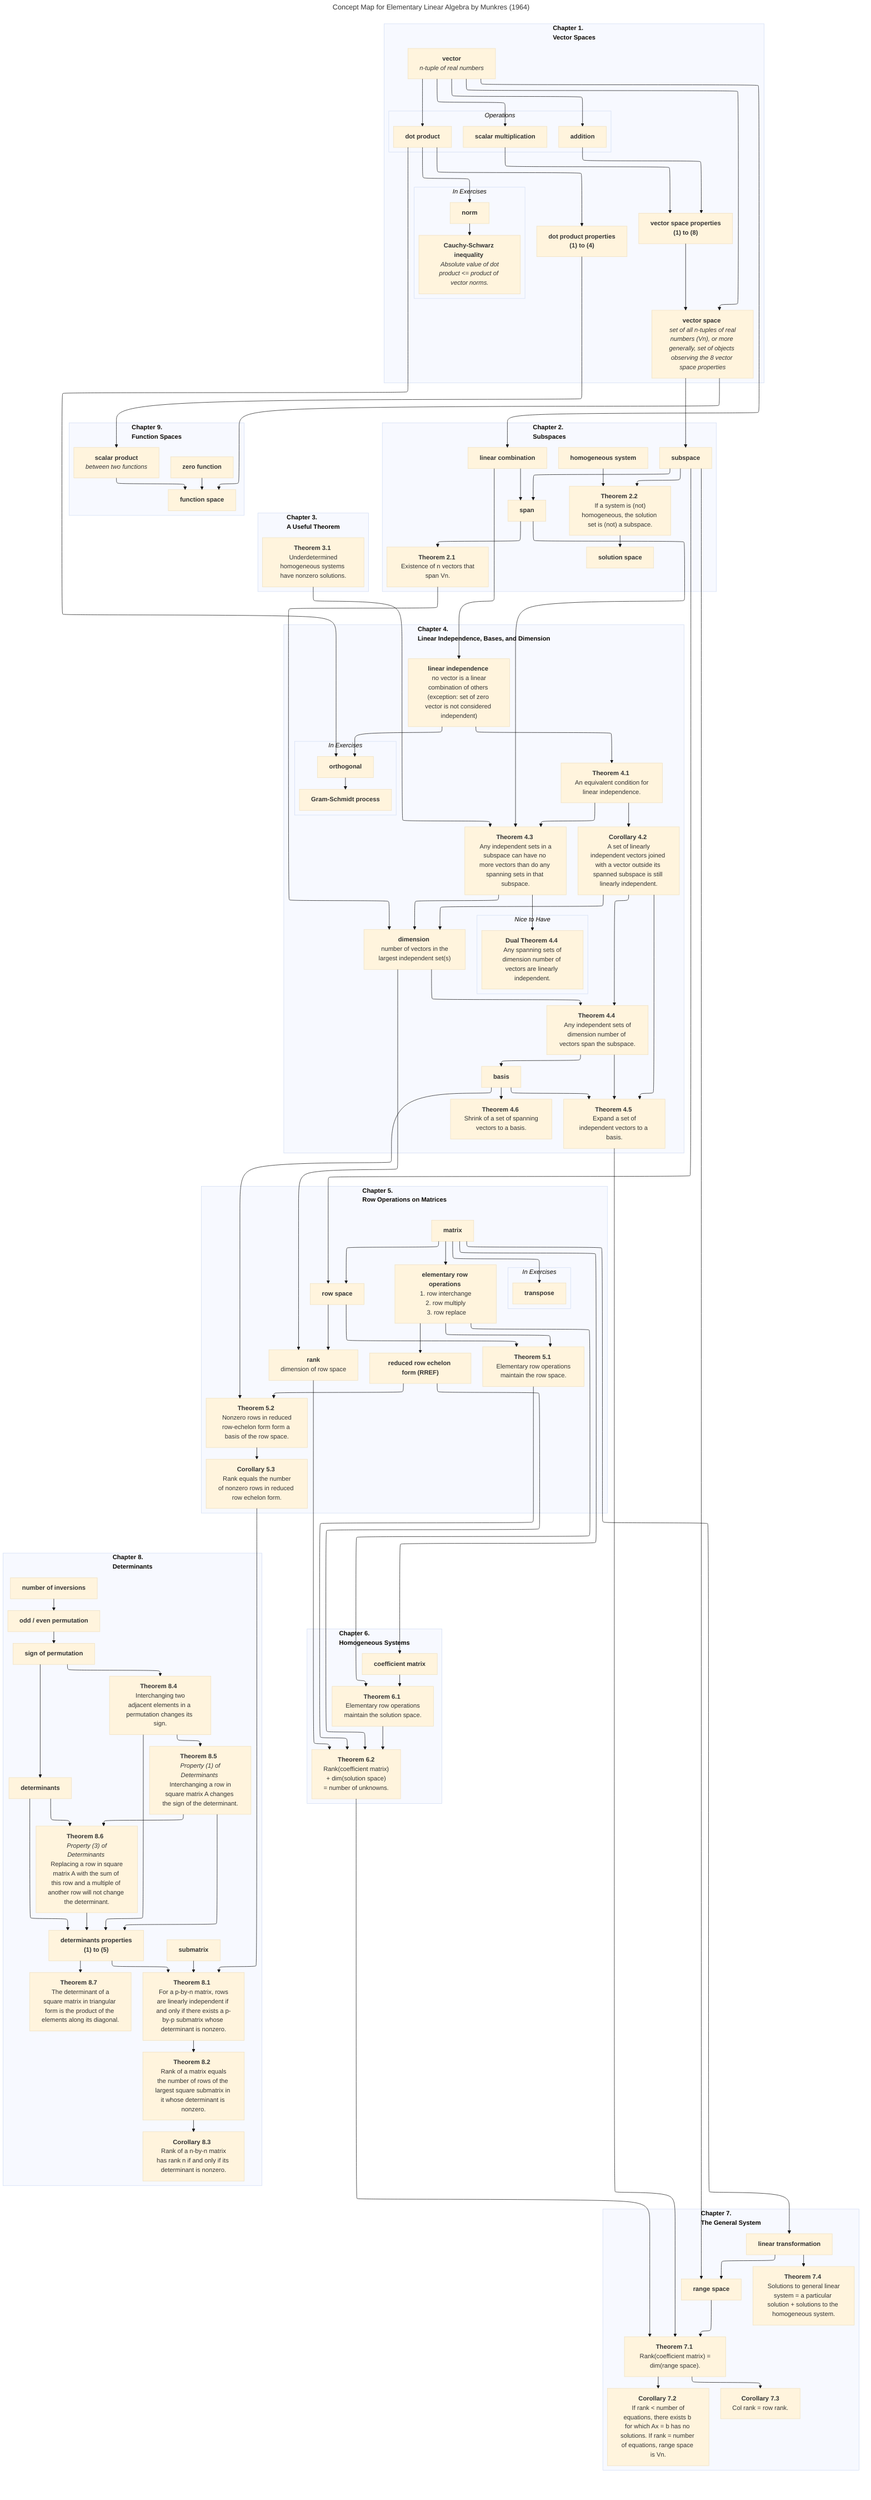 ---
title: Concept Map for Elementary Linear Algebra by Munkres (1964)
config:
  theme: base
  layout: elk
---
flowchart TD

subgraph ch_1["<b>Chapter 1. <br> Vector Spaces</b>"]
    def_vec[<b>vector</b> <br> <i>n-tuple of real numbers</i>]
    subgraph sub_operations["<i>Operations</i>"]
        def_add[<b>addition</b>]
        def_sca_mul[<b>scalar multiplication</b>]
        def_dot_prod[<b>dot product</b>]
    end
    def_vec_space_prop["<b>vector space properties <br> (1) to (8)</b>"]
    def_vec_space["<b>vector space</b> <br> <i>set of all n-tuples of real numbers (Vn), or more generally, set of objects observing the 8 vector space properties</i>"]
    def_dot_prod_prop["<b>dot product properties <br> (1) to (4)</b>"]
    subgraph sub_ex_1["<i>In Exercises</i>"]
        def_norm[<b>norm</b>]
        th_cauchy[<b>Cauchy-Schwarz inequality</b> <br> <i>Absolute value of dot product <= product of vector norms.</i>]
    end
end

def_vec --> def_vec_space
def_vec --> def_add
def_vec --> def_sca_mul
def_vec --> def_dot_prod
def_add --> def_vec_space_prop
def_sca_mul --> def_vec_space_prop
def_vec_space_prop --> def_vec_space
def_dot_prod --> def_dot_prod_prop
def_dot_prod --> def_norm
def_norm --> th_cauchy

subgraph ch_2["<b>Chapter 2. <br> Subspaces</b>"]
    def_subspace[<b>subspace</b>]
    def_lin_comb[<b>linear combination</b>]
    def_span[<b>span</b>]
    th_2_1[<b>Theorem 2.1</b> <br> Existence of n vectors that span Vn.]
    def_homo_sys[<b>homogeneous system</b>]
    th_2_2["<b>Theorem 2.2</b> <br> If a system is (not) homogeneous, the solution set is (not) a subspace."]
    def_sol_space[<b>solution space</b>]
end

def_vec_space --> def_subspace
def_vec --> def_lin_comb
def_lin_comb --> def_span
def_subspace --> def_span
def_span --> th_2_1
def_homo_sys --> th_2_2
def_subspace --> th_2_2
th_2_2 --> def_sol_space

subgraph ch_3["<b>Chapter 3. <br> A Useful Theorem</b>"]
    th_3_1[<b>Theorem 3.1</b> <br> Underdetermined homogeneous systems have nonzero solutions.]
end

subgraph ch_4["<b>Chapter 4. <br> Linear Independence, Bases, and Dimension</b>"]
    def_lin_ind["<b>linear independence</b> <br> no vector is a linear combination of others (exception: set of zero vector is not considered independent)"]
    th_4_1[<b>Theorem 4.1</b> <br> An equivalent condition for linear independence.]
    co_4_2[<b>Corollary 4.2</b> <br> A set of linearly independent vectors joined with a vector outside its spanned subspace is still linearly independent.]
    th_4_3[<b>Theorem 4.3</b> <br> Any independent sets in a subspace can have no more vectors than do any spanning sets in that subspace.]
    def_dim["<b>dimension</b> <br> number of vectors in the largest independent set(s)"]
    th_4_4[<b>Theorem 4.4</b> <br> Any independent sets of dimension number of vectors span the subspace.]
    subgraph sub_nice_3["<i>Nice to Have</i>"]
        du_4_4[<b>Dual Theorem 4.4</b> <br> Any spanning sets of dimension number of vectors are linearly independent.]
    end
    def_basis[<b>basis</b>]
    th_4_5[<b>Theorem 4.5</b> <br> Expand a set of independent vectors to a basis.]
    th_4_6[<b>Theorem 4.6</b> <br> Shrink of a set of spanning vectors to a basis.]
    subgraph sub_ex_4["<i>In Exercises</i>"]
        def_ortho[<b>orthogonal</b>]
        def_gsp[<b>Gram-Schmidt process</b>]
    end
end

def_lin_comb --> def_lin_ind
def_lin_ind --> th_4_1
th_4_1 --> co_4_2
th_4_1 --> th_4_3
def_span --> th_4_3
th_3_1 --> th_4_3
co_4_2 --> def_dim
th_4_3 --> def_dim
th_2_1 --> def_dim
def_dim --> th_4_4
co_4_2 --> th_4_4
th_4_3 --> du_4_4
th_4_4 --> def_basis
def_basis --> th_4_5
co_4_2 --> th_4_5
th_4_4 --> th_4_5
def_basis --> th_4_6
def_dot_prod --> def_ortho
def_lin_ind --> def_ortho
def_ortho --> def_gsp

subgraph ch_5["<b>Chapter 5. <br> Row Operations on Matrices</b>"]
    def_mat[<b>matrix</b>]
    def_row_space[<b>row space</b>]
    def_rank[<b>rank</b> <br> dimension of row space]
    def_elem_row_op[<b>elementary row operations</b> <br> 1. row interchange <br> 2. row multiply <br> 3. row replace]
    th_5_1[<b>Theorem 5.1</b> <br> Elementary row operations maintain the row space.]
    def_rref["<b>reduced row echelon form (RREF)</b>"]
    th_5_2[<b>Theorem 5.2</b> <br> Nonzero rows in reduced row-echelon form form a basis of the row space.]
    co_5_3[<b>Corollary 5.3</b> <br> Rank equals the number of nonzero rows in reduced row echelon form.]
    subgraph sub_ex_5["<i>In Exercises</i>"]
        def_t[<b>transpose</b>]
    end
end

def_mat --> def_row_space
def_subspace --> def_row_space
def_row_space --> def_rank
def_dim --> def_rank
def_mat --> def_elem_row_op
def_elem_row_op --> th_5_1
def_row_space --> th_5_1
def_elem_row_op --> def_rref
def_rref --> th_5_2
def_basis --> th_5_2
th_5_2 --> co_5_3
def_mat --> def_t

subgraph ch_6["<b>Chapter 6. <br> Homogeneous Systems</b>"]
    def_coef_mat[<b>coefficient matrix</b>]
    th_6_1[<b>Theorem 6.1</b> <br> Elementary row operations maintain the solution space.]
    th_6_2["<b>Theorem 6.2</b> <br> Rank(coefficient matrix) <br> + dim(solution space) <br> = number of unknowns."]
end

def_mat --> def_coef_mat
def_coef_mat --> th_6_1
def_elem_row_op --> th_6_1
def_rank --> th_6_2
th_5_1 --> th_6_2
th_6_1 --> th_6_2
def_rref --> th_6_2

subgraph ch_7["<b>Chapter 7. <br> The General System</b>"]
    def_lin_trans[<b>linear transformation</b>]
    def_range_space[<b>range space</b>]
    th_7_1["<b>Theorem 7.1</b> <br> Rank(coefficient matrix) = dim(range space)."]
    co_7_2[<b>Corollary 7.2</b> <br> If rank < number of equations, there exists b for which Ax = b has no solutions. If rank = number of equations, range space is Vn.]
    co_7_3[<b>Corollary 7.3</b> <br> Col rank = row rank.]
    th_7_4[<b>Theorem 7.4</b> <br> Solutions to general linear system = a particular solution + solutions to the homogeneous system.]
end

def_mat --> def_lin_trans
def_subspace --> def_range_space
def_lin_trans --> def_range_space
def_range_space --> th_7_1
th_4_5 --> th_7_1
th_6_2 --> th_7_1
th_7_1 --> co_7_2
th_7_1 --> co_7_3
def_lin_trans --> th_7_4

subgraph ch_8["<b>Chapter 8. <br> Determinants </b>"]
    def_det_prop["<b>determinants properties <br> (1) to (5)</b>"]
    def_submat[<b>submatrix</b>]
    th_8_1["<b>Theorem 8.1 </b> <br> For a p-by-n matrix, rows are linearly independent if and only if there exists a p-by-p submatrix whose determinant is nonzero."]
    th_8_2[<b>Theorem 8.2 </b> <br> Rank of a matrix equals the number of rows of the largest square submatrix in it whose determinant is nonzero.]
    co_8_3[<b>Corollary 8.3 </b> <br> Rank of a n-by-n matrix has rank n if and only if its determinant is nonzero.]
    def_num_of_inv[<b>number of inversions</b>]
    def_odd_even_perm[<b>odd / even permutation</b>]
    def_sign_of_perm[<b>sign of permutation</b>]
    th_8_4["<b>Theorem 8.4 </b> <br> Interchanging two adjacent elements in a permutation changes its sign."]
    def_det[<b>determinants</b>]
    th_8_5["<b>Theorem 8.5 </b> <br> <i>Property (1) of Determinants</i> <br> Interchanging a row in square matrix A changes the sign of the determinant."]
    th_8_6["<b>Theorem 8.6 </b> <br> <i>Property (3) of Determinants</i> <br> Replacing a row in square matrix A with the sum of this row and a multiple of another row will not change the determinant."]
    th_8_7["<b>Theorem 8.7 </b> <br> The determinant of a square matrix in triangular form is the product of the elements along its diagonal."]
end

def_det_prop --> th_8_1
def_submat --> th_8_1
th_8_1 --> th_8_2
th_8_2 --> co_8_3
def_num_of_inv --> def_odd_even_perm
def_odd_even_perm --> def_sign_of_perm
def_sign_of_perm --> th_8_4
th_8_4 --> def_det_prop
def_sign_of_perm --> def_det
def_det --> def_det_prop
th_8_4 --> th_8_5
def_det --> th_8_6
th_8_5 --> th_8_6
th_8_5 --> def_det_prop
th_8_6 --> def_det_prop
def_det_prop --> th_8_7
co_5_3 --> th_8_1

subgraph ch_9["<b>Chapter 9. <br> Function Spaces </b>"]
    def_zero_func[<b>zero function</b>]
    def_sca_prod_func[<b>scalar product</b> <br> <i>between two functions</i>]
    def_func_space[<b>function space</b>]
end

def_zero_func --> def_func_space
def_sca_prod_func --> def_func_space
def_dot_prod_prop --> def_sca_prod_func
def_vec_space --> def_func_space